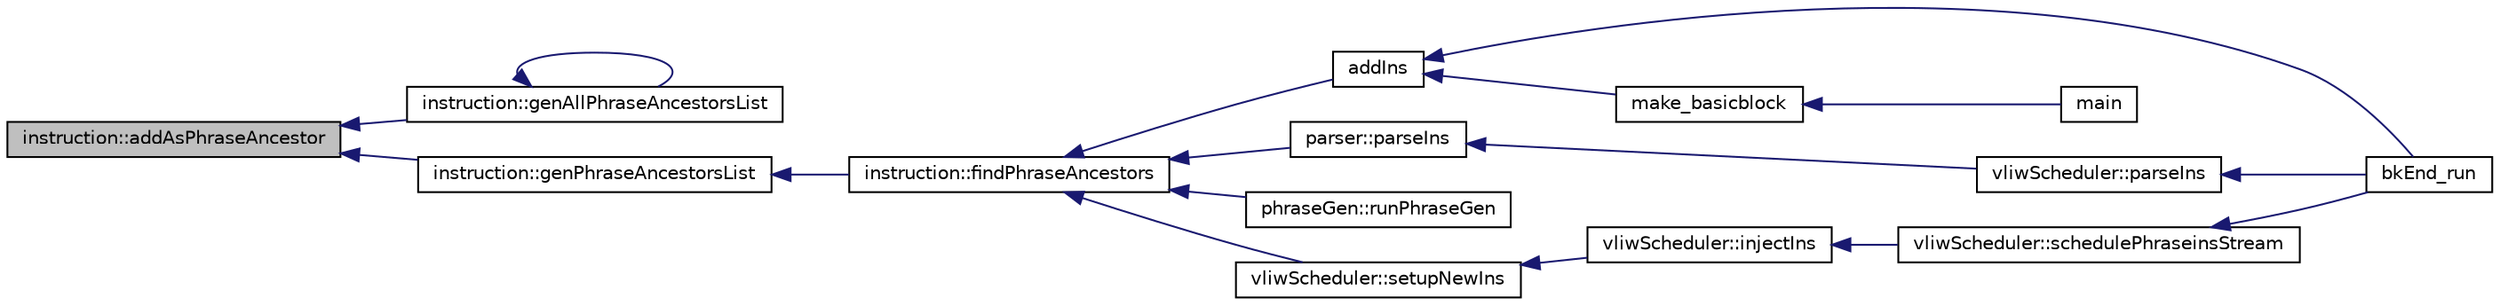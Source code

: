 digraph G
{
  edge [fontname="Helvetica",fontsize="10",labelfontname="Helvetica",labelfontsize="10"];
  node [fontname="Helvetica",fontsize="10",shape=record];
  rankdir=LR;
  Node1 [label="instruction::addAsPhraseAncestor",height=0.2,width=0.4,color="black", fillcolor="grey75", style="filled" fontcolor="black"];
  Node1 -> Node2 [dir=back,color="midnightblue",fontsize="10",style="solid",fontname="Helvetica"];
  Node2 [label="instruction::genAllPhraseAncestorsList",height=0.2,width=0.4,color="black", fillcolor="white", style="filled",URL="$classinstruction.html#a558367dae55d2970723dc81c6b498be2"];
  Node2 -> Node2 [dir=back,color="midnightblue",fontsize="10",style="solid",fontname="Helvetica"];
  Node1 -> Node3 [dir=back,color="midnightblue",fontsize="10",style="solid",fontname="Helvetica"];
  Node3 [label="instruction::genPhraseAncestorsList",height=0.2,width=0.4,color="black", fillcolor="white", style="filled",URL="$classinstruction.html#af5a1d9e1a8a25f768c3dadf66fb83362"];
  Node3 -> Node4 [dir=back,color="midnightblue",fontsize="10",style="solid",fontname="Helvetica"];
  Node4 [label="instruction::findPhraseAncestors",height=0.2,width=0.4,color="black", fillcolor="white", style="filled",URL="$classinstruction.html#aed4714151da7fbcbe65485e5699cd72c"];
  Node4 -> Node5 [dir=back,color="midnightblue",fontsize="10",style="solid",fontname="Helvetica"];
  Node5 [label="addIns",height=0.2,width=0.4,color="black", fillcolor="white", style="filled",URL="$bkEnd_8cpp.html#a699e911f02cc068558e37f3496d086ce"];
  Node5 -> Node6 [dir=back,color="midnightblue",fontsize="10",style="solid",fontname="Helvetica"];
  Node6 [label="bkEnd_run",height=0.2,width=0.4,color="black", fillcolor="white", style="filled",URL="$bkEnd_8h.html#a0de885ce07273f37e162ecb0e63ec95d"];
  Node5 -> Node7 [dir=back,color="midnightblue",fontsize="10",style="solid",fontname="Helvetica"];
  Node7 [label="make_basicblock",height=0.2,width=0.4,color="black", fillcolor="white", style="filled",URL="$make__basicblock_8cpp.html#a765669fc41b8885a39c1ec0df0df96ca"];
  Node7 -> Node8 [dir=back,color="midnightblue",fontsize="10",style="solid",fontname="Helvetica"];
  Node8 [label="main",height=0.2,width=0.4,color="black", fillcolor="white", style="filled",URL="$main_8cpp.html#a0ddf1224851353fc92bfbff6f499fa97"];
  Node4 -> Node9 [dir=back,color="midnightblue",fontsize="10",style="solid",fontname="Helvetica"];
  Node9 [label="parser::parseIns",height=0.2,width=0.4,color="black", fillcolor="white", style="filled",URL="$classparser.html#a6433223120dd1acca009c5c3bdddcf54"];
  Node9 -> Node10 [dir=back,color="midnightblue",fontsize="10",style="solid",fontname="Helvetica"];
  Node10 [label="vliwScheduler::parseIns",height=0.2,width=0.4,color="black", fillcolor="white", style="filled",URL="$classvliwScheduler.html#a9fde0b92fb06b843f278907413661df1"];
  Node10 -> Node6 [dir=back,color="midnightblue",fontsize="10",style="solid",fontname="Helvetica"];
  Node4 -> Node11 [dir=back,color="midnightblue",fontsize="10",style="solid",fontname="Helvetica"];
  Node11 [label="phraseGen::runPhraseGen",height=0.2,width=0.4,color="black", fillcolor="white", style="filled",URL="$classphraseGen.html#a27c8b0d81592bc45e7f25e9cb7a4d1c4"];
  Node4 -> Node12 [dir=back,color="midnightblue",fontsize="10",style="solid",fontname="Helvetica"];
  Node12 [label="vliwScheduler::setupNewIns",height=0.2,width=0.4,color="black", fillcolor="white", style="filled",URL="$classvliwScheduler.html#afd1ec0df4e12e892ef2e1d6cd5a1ad3c"];
  Node12 -> Node13 [dir=back,color="midnightblue",fontsize="10",style="solid",fontname="Helvetica"];
  Node13 [label="vliwScheduler::injectIns",height=0.2,width=0.4,color="black", fillcolor="white", style="filled",URL="$classvliwScheduler.html#adc49e9c2b4208f4bf4fe3d1a465e409b"];
  Node13 -> Node14 [dir=back,color="midnightblue",fontsize="10",style="solid",fontname="Helvetica"];
  Node14 [label="vliwScheduler::schedulePhraseinsStream",height=0.2,width=0.4,color="black", fillcolor="white", style="filled",URL="$classvliwScheduler.html#a5abce2c71dce559d07f8f5de8f04c146"];
  Node14 -> Node6 [dir=back,color="midnightblue",fontsize="10",style="solid",fontname="Helvetica"];
}
